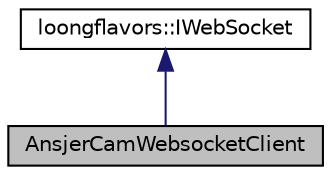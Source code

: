 digraph "AnsjerCamWebsocketClient"
{
 // LATEX_PDF_SIZE
  edge [fontname="Helvetica",fontsize="10",labelfontname="Helvetica",labelfontsize="10"];
  node [fontname="Helvetica",fontsize="10",shape=record];
  Node1 [label="AnsjerCamWebsocketClient",height=0.2,width=0.4,color="black", fillcolor="grey75", style="filled", fontcolor="black",tooltip=" "];
  Node2 -> Node1 [dir="back",color="midnightblue",fontsize="10",style="solid",fontname="Helvetica"];
  Node2 [label="loongflavors::IWebSocket",height=0.2,width=0.4,color="black", fillcolor="white", style="filled",URL="$db/d4f/classloongflavors_1_1IWebSocket.html",tooltip="Interface for WebSocket communication."];
}
